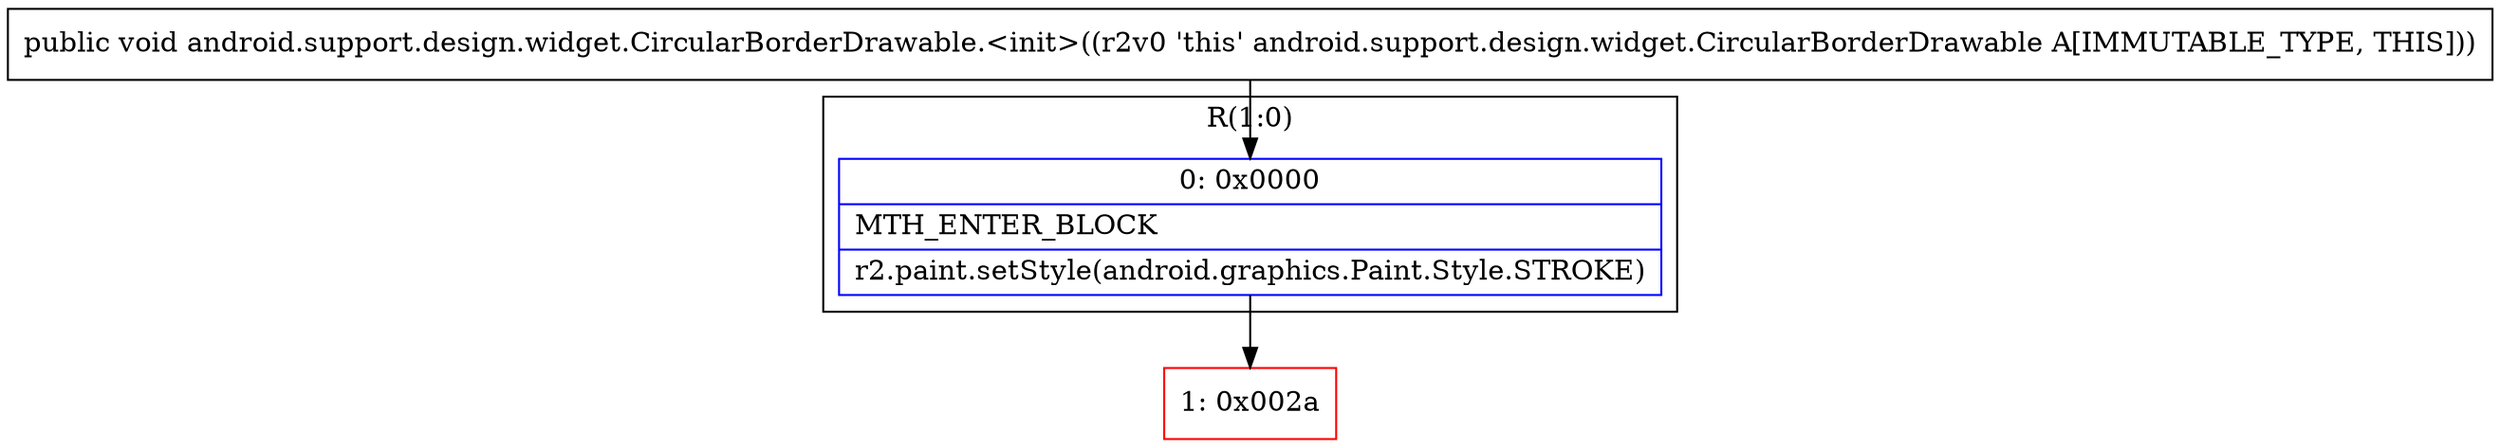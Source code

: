 digraph "CFG forandroid.support.design.widget.CircularBorderDrawable.\<init\>()V" {
subgraph cluster_Region_371588799 {
label = "R(1:0)";
node [shape=record,color=blue];
Node_0 [shape=record,label="{0\:\ 0x0000|MTH_ENTER_BLOCK\l|r2.paint.setStyle(android.graphics.Paint.Style.STROKE)\l}"];
}
Node_1 [shape=record,color=red,label="{1\:\ 0x002a}"];
MethodNode[shape=record,label="{public void android.support.design.widget.CircularBorderDrawable.\<init\>((r2v0 'this' android.support.design.widget.CircularBorderDrawable A[IMMUTABLE_TYPE, THIS])) }"];
MethodNode -> Node_0;
Node_0 -> Node_1;
}

